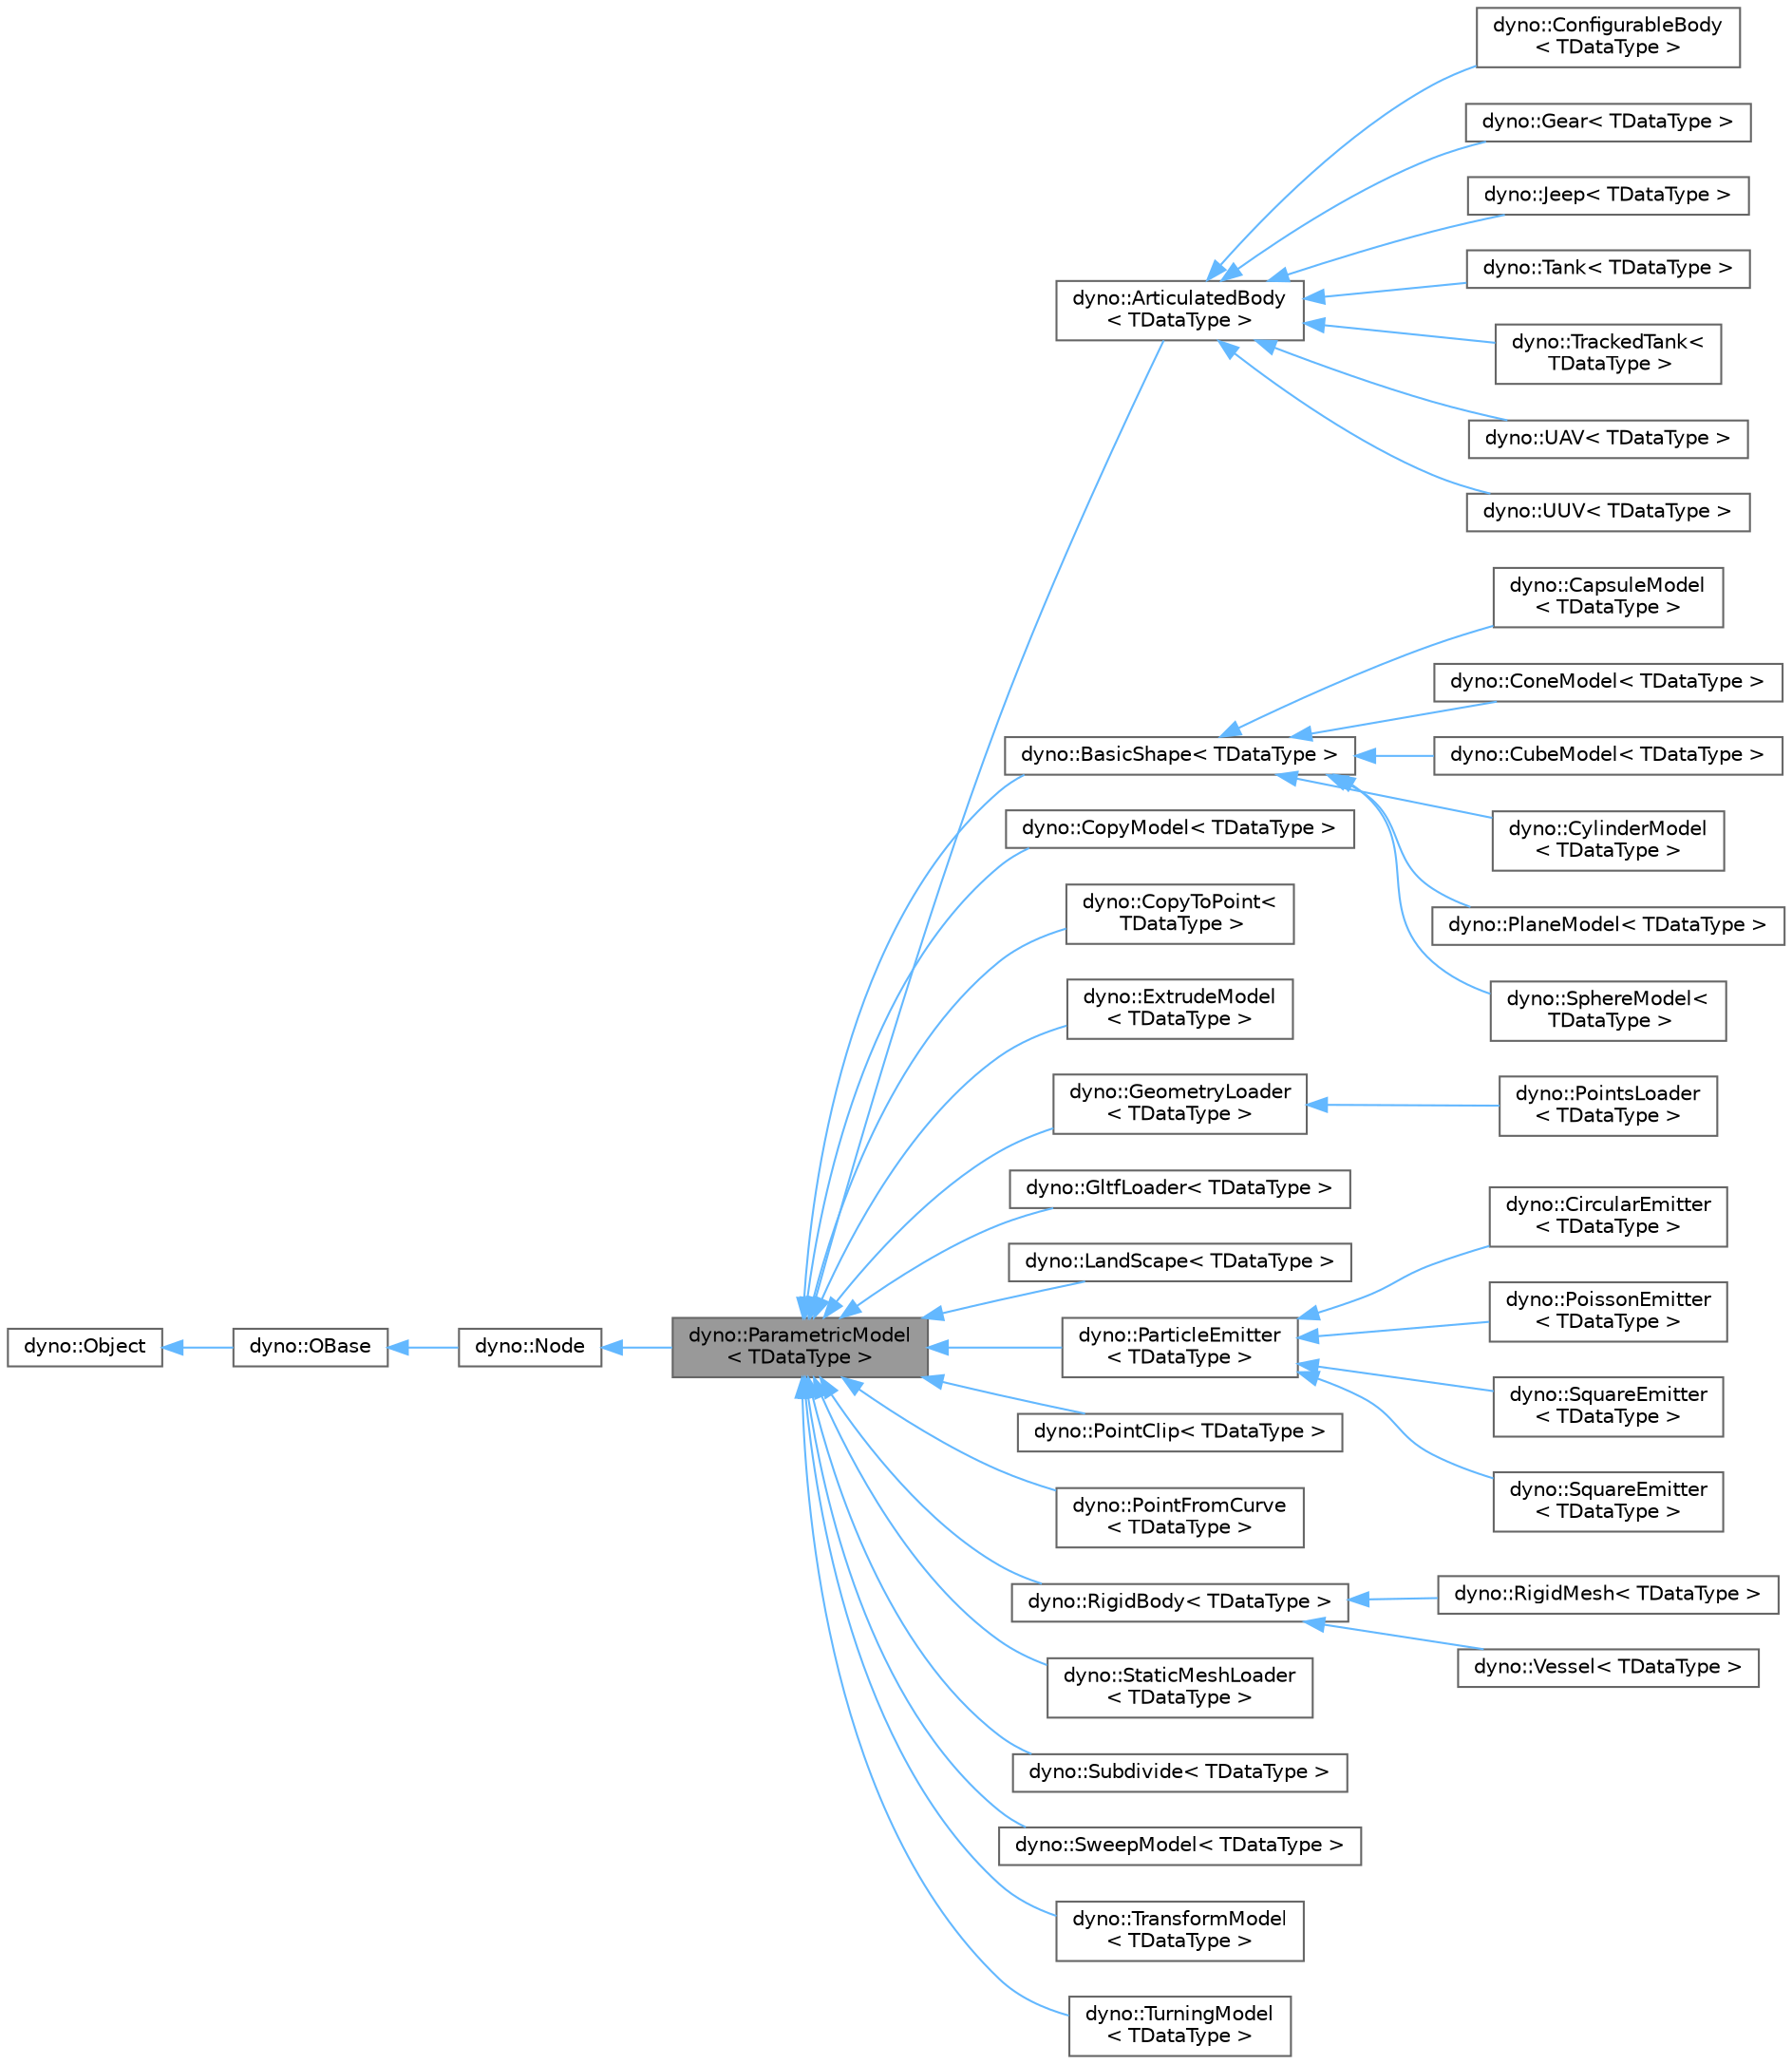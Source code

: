 digraph "dyno::ParametricModel&lt; TDataType &gt;"
{
 // LATEX_PDF_SIZE
  bgcolor="transparent";
  edge [fontname=Helvetica,fontsize=10,labelfontname=Helvetica,labelfontsize=10];
  node [fontname=Helvetica,fontsize=10,shape=box,height=0.2,width=0.4];
  rankdir="LR";
  Node1 [id="Node000001",label="dyno::ParametricModel\l\< TDataType \>",height=0.2,width=0.4,color="gray40", fillcolor="grey60", style="filled", fontcolor="black",tooltip=" "];
  Node2 -> Node1 [id="edge1_Node000001_Node000002",dir="back",color="steelblue1",style="solid",tooltip=" "];
  Node2 [id="Node000002",label="dyno::Node",height=0.2,width=0.4,color="gray40", fillcolor="white", style="filled",URL="$classdyno_1_1_node.html",tooltip=" "];
  Node3 -> Node2 [id="edge2_Node000002_Node000003",dir="back",color="steelblue1",style="solid",tooltip=" "];
  Node3 [id="Node000003",label="dyno::OBase",height=0.2,width=0.4,color="gray40", fillcolor="white", style="filled",URL="$classdyno_1_1_o_base.html",tooltip=" "];
  Node4 -> Node3 [id="edge3_Node000003_Node000004",dir="back",color="steelblue1",style="solid",tooltip=" "];
  Node4 [id="Node000004",label="dyno::Object",height=0.2,width=0.4,color="gray40", fillcolor="white", style="filled",URL="$classdyno_1_1_object.html",tooltip=" "];
  Node1 -> Node5 [id="edge4_Node000001_Node000005",dir="back",color="steelblue1",style="solid",tooltip=" "];
  Node5 [id="Node000005",label="dyno::ArticulatedBody\l\< TDataType \>",height=0.2,width=0.4,color="gray40", fillcolor="white", style="filled",URL="$classdyno_1_1_articulated_body.html",tooltip=" "];
  Node5 -> Node6 [id="edge5_Node000005_Node000006",dir="back",color="steelblue1",style="solid",tooltip=" "];
  Node6 [id="Node000006",label="dyno::ConfigurableBody\l\< TDataType \>",height=0.2,width=0.4,color="gray40", fillcolor="white", style="filled",URL="$classdyno_1_1_configurable_body.html",tooltip=" "];
  Node5 -> Node7 [id="edge6_Node000005_Node000007",dir="back",color="steelblue1",style="solid",tooltip=" "];
  Node7 [id="Node000007",label="dyno::Gear\< TDataType \>",height=0.2,width=0.4,color="gray40", fillcolor="white", style="filled",URL="$classdyno_1_1_gear.html",tooltip=" "];
  Node5 -> Node8 [id="edge7_Node000005_Node000008",dir="back",color="steelblue1",style="solid",tooltip=" "];
  Node8 [id="Node000008",label="dyno::Jeep\< TDataType \>",height=0.2,width=0.4,color="gray40", fillcolor="white", style="filled",URL="$classdyno_1_1_jeep.html",tooltip=" "];
  Node5 -> Node9 [id="edge8_Node000005_Node000009",dir="back",color="steelblue1",style="solid",tooltip=" "];
  Node9 [id="Node000009",label="dyno::Tank\< TDataType \>",height=0.2,width=0.4,color="gray40", fillcolor="white", style="filled",URL="$classdyno_1_1_tank.html",tooltip=" "];
  Node5 -> Node10 [id="edge9_Node000005_Node000010",dir="back",color="steelblue1",style="solid",tooltip=" "];
  Node10 [id="Node000010",label="dyno::TrackedTank\<\l TDataType \>",height=0.2,width=0.4,color="gray40", fillcolor="white", style="filled",URL="$classdyno_1_1_tracked_tank.html",tooltip=" "];
  Node5 -> Node11 [id="edge10_Node000005_Node000011",dir="back",color="steelblue1",style="solid",tooltip=" "];
  Node11 [id="Node000011",label="dyno::UAV\< TDataType \>",height=0.2,width=0.4,color="gray40", fillcolor="white", style="filled",URL="$classdyno_1_1_u_a_v.html",tooltip=" "];
  Node5 -> Node12 [id="edge11_Node000005_Node000012",dir="back",color="steelblue1",style="solid",tooltip=" "];
  Node12 [id="Node000012",label="dyno::UUV\< TDataType \>",height=0.2,width=0.4,color="gray40", fillcolor="white", style="filled",URL="$classdyno_1_1_u_u_v.html",tooltip=" "];
  Node1 -> Node13 [id="edge12_Node000001_Node000013",dir="back",color="steelblue1",style="solid",tooltip=" "];
  Node13 [id="Node000013",label="dyno::BasicShape\< TDataType \>",height=0.2,width=0.4,color="gray40", fillcolor="white", style="filled",URL="$classdyno_1_1_basic_shape.html",tooltip=" "];
  Node13 -> Node14 [id="edge13_Node000013_Node000014",dir="back",color="steelblue1",style="solid",tooltip=" "];
  Node14 [id="Node000014",label="dyno::CapsuleModel\l\< TDataType \>",height=0.2,width=0.4,color="gray40", fillcolor="white", style="filled",URL="$classdyno_1_1_capsule_model.html",tooltip=" "];
  Node13 -> Node15 [id="edge14_Node000013_Node000015",dir="back",color="steelblue1",style="solid",tooltip=" "];
  Node15 [id="Node000015",label="dyno::ConeModel\< TDataType \>",height=0.2,width=0.4,color="gray40", fillcolor="white", style="filled",URL="$classdyno_1_1_cone_model.html",tooltip=" "];
  Node13 -> Node16 [id="edge15_Node000013_Node000016",dir="back",color="steelblue1",style="solid",tooltip=" "];
  Node16 [id="Node000016",label="dyno::CubeModel\< TDataType \>",height=0.2,width=0.4,color="gray40", fillcolor="white", style="filled",URL="$classdyno_1_1_cube_model.html",tooltip=" "];
  Node13 -> Node17 [id="edge16_Node000013_Node000017",dir="back",color="steelblue1",style="solid",tooltip=" "];
  Node17 [id="Node000017",label="dyno::CylinderModel\l\< TDataType \>",height=0.2,width=0.4,color="gray40", fillcolor="white", style="filled",URL="$classdyno_1_1_cylinder_model.html",tooltip=" "];
  Node13 -> Node18 [id="edge17_Node000013_Node000018",dir="back",color="steelblue1",style="solid",tooltip=" "];
  Node18 [id="Node000018",label="dyno::PlaneModel\< TDataType \>",height=0.2,width=0.4,color="gray40", fillcolor="white", style="filled",URL="$classdyno_1_1_plane_model.html",tooltip=" "];
  Node13 -> Node19 [id="edge18_Node000013_Node000019",dir="back",color="steelblue1",style="solid",tooltip=" "];
  Node19 [id="Node000019",label="dyno::SphereModel\<\l TDataType \>",height=0.2,width=0.4,color="gray40", fillcolor="white", style="filled",URL="$classdyno_1_1_sphere_model.html",tooltip=" "];
  Node1 -> Node20 [id="edge19_Node000001_Node000020",dir="back",color="steelblue1",style="solid",tooltip=" "];
  Node20 [id="Node000020",label="dyno::CopyModel\< TDataType \>",height=0.2,width=0.4,color="gray40", fillcolor="white", style="filled",URL="$classdyno_1_1_copy_model.html",tooltip=" "];
  Node1 -> Node21 [id="edge20_Node000001_Node000021",dir="back",color="steelblue1",style="solid",tooltip=" "];
  Node21 [id="Node000021",label="dyno::CopyToPoint\<\l TDataType \>",height=0.2,width=0.4,color="gray40", fillcolor="white", style="filled",URL="$classdyno_1_1_copy_to_point.html",tooltip=" "];
  Node1 -> Node22 [id="edge21_Node000001_Node000022",dir="back",color="steelblue1",style="solid",tooltip=" "];
  Node22 [id="Node000022",label="dyno::ExtrudeModel\l\< TDataType \>",height=0.2,width=0.4,color="gray40", fillcolor="white", style="filled",URL="$classdyno_1_1_extrude_model.html",tooltip=" "];
  Node1 -> Node23 [id="edge22_Node000001_Node000023",dir="back",color="steelblue1",style="solid",tooltip=" "];
  Node23 [id="Node000023",label="dyno::GeometryLoader\l\< TDataType \>",height=0.2,width=0.4,color="gray40", fillcolor="white", style="filled",URL="$classdyno_1_1_geometry_loader.html",tooltip=" "];
  Node23 -> Node24 [id="edge23_Node000023_Node000024",dir="back",color="steelblue1",style="solid",tooltip=" "];
  Node24 [id="Node000024",label="dyno::PointsLoader\l\< TDataType \>",height=0.2,width=0.4,color="gray40", fillcolor="white", style="filled",URL="$classdyno_1_1_points_loader.html",tooltip="Load a triangular mesh."];
  Node1 -> Node25 [id="edge24_Node000001_Node000025",dir="back",color="steelblue1",style="solid",tooltip=" "];
  Node25 [id="Node000025",label="dyno::GltfLoader\< TDataType \>",height=0.2,width=0.4,color="gray40", fillcolor="white", style="filled",URL="$classdyno_1_1_gltf_loader.html",tooltip=" "];
  Node1 -> Node26 [id="edge25_Node000001_Node000026",dir="back",color="steelblue1",style="solid",tooltip=" "];
  Node26 [id="Node000026",label="dyno::LandScape\< TDataType \>",height=0.2,width=0.4,color="gray40", fillcolor="white", style="filled",URL="$classdyno_1_1_land_scape.html",tooltip=" "];
  Node1 -> Node27 [id="edge26_Node000001_Node000027",dir="back",color="steelblue1",style="solid",tooltip=" "];
  Node27 [id="Node000027",label="dyno::ParticleEmitter\l\< TDataType \>",height=0.2,width=0.4,color="gray40", fillcolor="white", style="filled",URL="$classdyno_1_1_particle_emitter.html",tooltip=" "];
  Node27 -> Node28 [id="edge27_Node000027_Node000028",dir="back",color="steelblue1",style="solid",tooltip=" "];
  Node28 [id="Node000028",label="dyno::CircularEmitter\l\< TDataType \>",height=0.2,width=0.4,color="gray40", fillcolor="white", style="filled",URL="$classdyno_1_1_circular_emitter.html",tooltip=" "];
  Node27 -> Node29 [id="edge28_Node000027_Node000029",dir="back",color="steelblue1",style="solid",tooltip=" "];
  Node29 [id="Node000029",label="dyno::PoissonEmitter\l\< TDataType \>",height=0.2,width=0.4,color="gray40", fillcolor="white", style="filled",URL="$classdyno_1_1_poisson_emitter.html",tooltip=" "];
  Node27 -> Node30 [id="edge29_Node000027_Node000030",dir="back",color="steelblue1",style="solid",tooltip=" "];
  Node30 [id="Node000030",label="dyno::SquareEmitter\l\< TDataType \>",height=0.2,width=0.4,color="gray40", fillcolor="white", style="filled",URL="$classdyno_1_1_square_emitter.html",tooltip=" "];
  Node27 -> Node31 [id="edge30_Node000027_Node000031",dir="back",color="steelblue1",style="solid",tooltip=" "];
  Node31 [id="Node000031",label="dyno::SquareEmitter\l\< TDataType \>",height=0.2,width=0.4,color="gray40", fillcolor="white", style="filled",URL="$classdyno_1_1_square_emitter.html",tooltip=" "];
  Node1 -> Node32 [id="edge31_Node000001_Node000032",dir="back",color="steelblue1",style="solid",tooltip=" "];
  Node32 [id="Node000032",label="dyno::PointClip\< TDataType \>",height=0.2,width=0.4,color="gray40", fillcolor="white", style="filled",URL="$classdyno_1_1_point_clip.html",tooltip=" "];
  Node1 -> Node33 [id="edge32_Node000001_Node000033",dir="back",color="steelblue1",style="solid",tooltip=" "];
  Node33 [id="Node000033",label="dyno::PointFromCurve\l\< TDataType \>",height=0.2,width=0.4,color="gray40", fillcolor="white", style="filled",URL="$classdyno_1_1_point_from_curve.html",tooltip=" "];
  Node1 -> Node34 [id="edge33_Node000001_Node000034",dir="back",color="steelblue1",style="solid",tooltip=" "];
  Node34 [id="Node000034",label="dyno::RigidBody\< TDataType \>",height=0.2,width=0.4,color="gray40", fillcolor="white", style="filled",URL="$classdyno_1_1_rigid_body.html",tooltip=" "];
  Node34 -> Node35 [id="edge34_Node000034_Node000035",dir="back",color="steelblue1",style="solid",tooltip=" "];
  Node35 [id="Node000035",label="dyno::RigidMesh\< TDataType \>",height=0.2,width=0.4,color="gray40", fillcolor="white", style="filled",URL="$classdyno_1_1_rigid_mesh.html",tooltip=" "];
  Node34 -> Node36 [id="edge35_Node000034_Node000036",dir="back",color="steelblue1",style="solid",tooltip=" "];
  Node36 [id="Node000036",label="dyno::Vessel\< TDataType \>",height=0.2,width=0.4,color="gray40", fillcolor="white", style="filled",URL="$classdyno_1_1_vessel.html",tooltip=" "];
  Node1 -> Node37 [id="edge36_Node000001_Node000037",dir="back",color="steelblue1",style="solid",tooltip=" "];
  Node37 [id="Node000037",label="dyno::StaticMeshLoader\l\< TDataType \>",height=0.2,width=0.4,color="gray40", fillcolor="white", style="filled",URL="$classdyno_1_1_static_mesh_loader.html",tooltip="A node containing a TriangleSet object."];
  Node1 -> Node38 [id="edge37_Node000001_Node000038",dir="back",color="steelblue1",style="solid",tooltip=" "];
  Node38 [id="Node000038",label="dyno::Subdivide\< TDataType \>",height=0.2,width=0.4,color="gray40", fillcolor="white", style="filled",URL="$classdyno_1_1_subdivide.html",tooltip=" "];
  Node1 -> Node39 [id="edge38_Node000001_Node000039",dir="back",color="steelblue1",style="solid",tooltip=" "];
  Node39 [id="Node000039",label="dyno::SweepModel\< TDataType \>",height=0.2,width=0.4,color="gray40", fillcolor="white", style="filled",URL="$classdyno_1_1_sweep_model.html",tooltip=" "];
  Node1 -> Node40 [id="edge39_Node000001_Node000040",dir="back",color="steelblue1",style="solid",tooltip=" "];
  Node40 [id="Node000040",label="dyno::TransformModel\l\< TDataType \>",height=0.2,width=0.4,color="gray40", fillcolor="white", style="filled",URL="$classdyno_1_1_transform_model.html",tooltip=" "];
  Node1 -> Node41 [id="edge40_Node000001_Node000041",dir="back",color="steelblue1",style="solid",tooltip=" "];
  Node41 [id="Node000041",label="dyno::TurningModel\l\< TDataType \>",height=0.2,width=0.4,color="gray40", fillcolor="white", style="filled",URL="$classdyno_1_1_turning_model.html",tooltip=" "];
}
